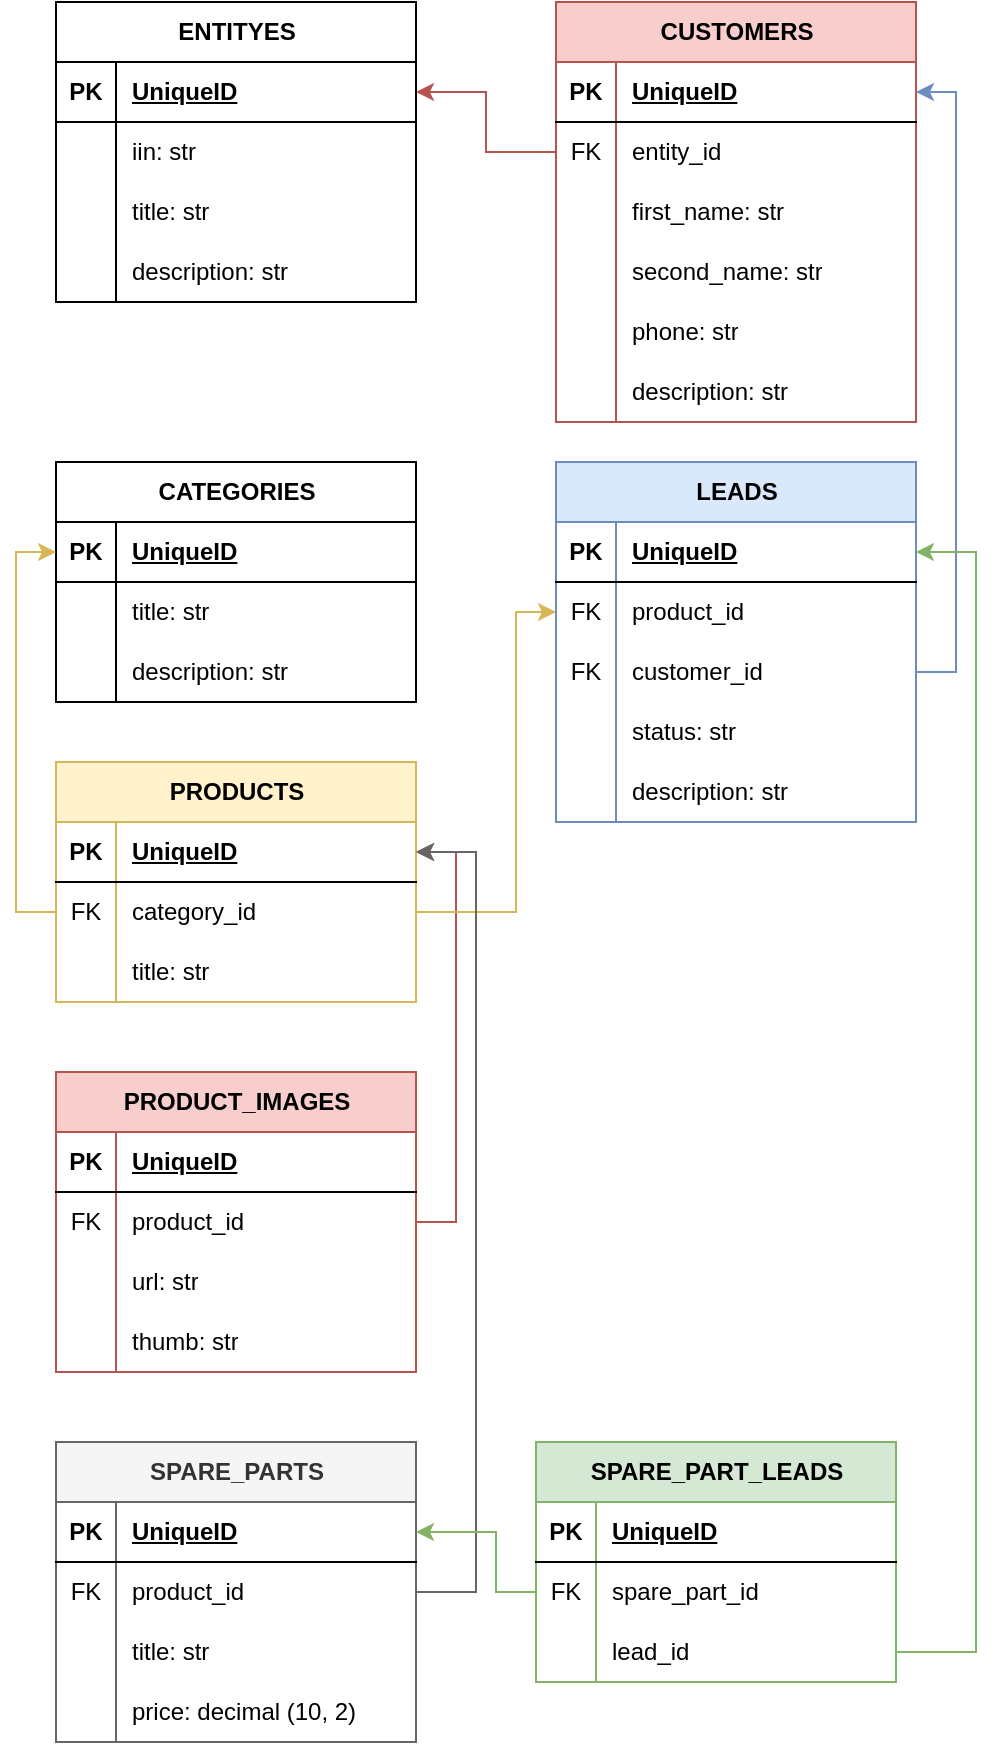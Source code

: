 <mxfile version="27.1.6">
  <diagram name="Страница — 1" id="NfWsmaWPZCY7pY_gbYF9">
    <mxGraphModel dx="1426" dy="743" grid="1" gridSize="10" guides="1" tooltips="1" connect="1" arrows="1" fold="1" page="1" pageScale="1" pageWidth="827" pageHeight="1169" math="0" shadow="0">
      <root>
        <mxCell id="0" />
        <mxCell id="1" parent="0" />
        <mxCell id="pP1j-Zjxhx0rgmwtVVBt-6" value="CUSTOMERS" style="shape=table;startSize=30;container=1;collapsible=1;childLayout=tableLayout;fixedRows=1;rowLines=0;fontStyle=1;align=center;resizeLast=1;html=1;fillColor=#f8cecc;strokeColor=#b85450;" vertex="1" parent="1">
          <mxGeometry x="290" y="50" width="180" height="210" as="geometry" />
        </mxCell>
        <mxCell id="pP1j-Zjxhx0rgmwtVVBt-7" value="" style="shape=tableRow;horizontal=0;startSize=0;swimlaneHead=0;swimlaneBody=0;fillColor=none;collapsible=0;dropTarget=0;points=[[0,0.5],[1,0.5]];portConstraint=eastwest;top=0;left=0;right=0;bottom=1;" vertex="1" parent="pP1j-Zjxhx0rgmwtVVBt-6">
          <mxGeometry y="30" width="180" height="30" as="geometry" />
        </mxCell>
        <mxCell id="pP1j-Zjxhx0rgmwtVVBt-8" value="PK" style="shape=partialRectangle;connectable=0;fillColor=none;top=0;left=0;bottom=0;right=0;fontStyle=1;overflow=hidden;whiteSpace=wrap;html=1;" vertex="1" parent="pP1j-Zjxhx0rgmwtVVBt-7">
          <mxGeometry width="30" height="30" as="geometry">
            <mxRectangle width="30" height="30" as="alternateBounds" />
          </mxGeometry>
        </mxCell>
        <mxCell id="pP1j-Zjxhx0rgmwtVVBt-9" value="UniqueID" style="shape=partialRectangle;connectable=0;fillColor=none;top=0;left=0;bottom=0;right=0;align=left;spacingLeft=6;fontStyle=5;overflow=hidden;whiteSpace=wrap;html=1;" vertex="1" parent="pP1j-Zjxhx0rgmwtVVBt-7">
          <mxGeometry x="30" width="150" height="30" as="geometry">
            <mxRectangle width="150" height="30" as="alternateBounds" />
          </mxGeometry>
        </mxCell>
        <mxCell id="pP1j-Zjxhx0rgmwtVVBt-10" value="" style="shape=tableRow;horizontal=0;startSize=0;swimlaneHead=0;swimlaneBody=0;fillColor=none;collapsible=0;dropTarget=0;points=[[0,0.5],[1,0.5]];portConstraint=eastwest;top=0;left=0;right=0;bottom=0;" vertex="1" parent="pP1j-Zjxhx0rgmwtVVBt-6">
          <mxGeometry y="60" width="180" height="30" as="geometry" />
        </mxCell>
        <mxCell id="pP1j-Zjxhx0rgmwtVVBt-11" value="FK" style="shape=partialRectangle;connectable=0;fillColor=none;top=0;left=0;bottom=0;right=0;editable=1;overflow=hidden;whiteSpace=wrap;html=1;" vertex="1" parent="pP1j-Zjxhx0rgmwtVVBt-10">
          <mxGeometry width="30" height="30" as="geometry">
            <mxRectangle width="30" height="30" as="alternateBounds" />
          </mxGeometry>
        </mxCell>
        <mxCell id="pP1j-Zjxhx0rgmwtVVBt-12" value="entity_id" style="shape=partialRectangle;connectable=0;fillColor=none;top=0;left=0;bottom=0;right=0;align=left;spacingLeft=6;overflow=hidden;whiteSpace=wrap;html=1;" vertex="1" parent="pP1j-Zjxhx0rgmwtVVBt-10">
          <mxGeometry x="30" width="150" height="30" as="geometry">
            <mxRectangle width="150" height="30" as="alternateBounds" />
          </mxGeometry>
        </mxCell>
        <mxCell id="pP1j-Zjxhx0rgmwtVVBt-19" value="" style="shape=tableRow;horizontal=0;startSize=0;swimlaneHead=0;swimlaneBody=0;fillColor=none;collapsible=0;dropTarget=0;points=[[0,0.5],[1,0.5]];portConstraint=eastwest;top=0;left=0;right=0;bottom=0;" vertex="1" parent="pP1j-Zjxhx0rgmwtVVBt-6">
          <mxGeometry y="90" width="180" height="30" as="geometry" />
        </mxCell>
        <mxCell id="pP1j-Zjxhx0rgmwtVVBt-20" value="" style="shape=partialRectangle;connectable=0;fillColor=none;top=0;left=0;bottom=0;right=0;editable=1;overflow=hidden;whiteSpace=wrap;html=1;" vertex="1" parent="pP1j-Zjxhx0rgmwtVVBt-19">
          <mxGeometry width="30" height="30" as="geometry">
            <mxRectangle width="30" height="30" as="alternateBounds" />
          </mxGeometry>
        </mxCell>
        <mxCell id="pP1j-Zjxhx0rgmwtVVBt-21" value="first_name: str" style="shape=partialRectangle;connectable=0;fillColor=none;top=0;left=0;bottom=0;right=0;align=left;spacingLeft=6;overflow=hidden;whiteSpace=wrap;html=1;" vertex="1" parent="pP1j-Zjxhx0rgmwtVVBt-19">
          <mxGeometry x="30" width="150" height="30" as="geometry">
            <mxRectangle width="150" height="30" as="alternateBounds" />
          </mxGeometry>
        </mxCell>
        <mxCell id="pP1j-Zjxhx0rgmwtVVBt-13" value="" style="shape=tableRow;horizontal=0;startSize=0;swimlaneHead=0;swimlaneBody=0;fillColor=none;collapsible=0;dropTarget=0;points=[[0,0.5],[1,0.5]];portConstraint=eastwest;top=0;left=0;right=0;bottom=0;" vertex="1" parent="pP1j-Zjxhx0rgmwtVVBt-6">
          <mxGeometry y="120" width="180" height="30" as="geometry" />
        </mxCell>
        <mxCell id="pP1j-Zjxhx0rgmwtVVBt-14" value="" style="shape=partialRectangle;connectable=0;fillColor=none;top=0;left=0;bottom=0;right=0;editable=1;overflow=hidden;whiteSpace=wrap;html=1;" vertex="1" parent="pP1j-Zjxhx0rgmwtVVBt-13">
          <mxGeometry width="30" height="30" as="geometry">
            <mxRectangle width="30" height="30" as="alternateBounds" />
          </mxGeometry>
        </mxCell>
        <mxCell id="pP1j-Zjxhx0rgmwtVVBt-15" value="second_name: str" style="shape=partialRectangle;connectable=0;fillColor=none;top=0;left=0;bottom=0;right=0;align=left;spacingLeft=6;overflow=hidden;whiteSpace=wrap;html=1;" vertex="1" parent="pP1j-Zjxhx0rgmwtVVBt-13">
          <mxGeometry x="30" width="150" height="30" as="geometry">
            <mxRectangle width="150" height="30" as="alternateBounds" />
          </mxGeometry>
        </mxCell>
        <mxCell id="pP1j-Zjxhx0rgmwtVVBt-16" value="" style="shape=tableRow;horizontal=0;startSize=0;swimlaneHead=0;swimlaneBody=0;fillColor=none;collapsible=0;dropTarget=0;points=[[0,0.5],[1,0.5]];portConstraint=eastwest;top=0;left=0;right=0;bottom=0;" vertex="1" parent="pP1j-Zjxhx0rgmwtVVBt-6">
          <mxGeometry y="150" width="180" height="30" as="geometry" />
        </mxCell>
        <mxCell id="pP1j-Zjxhx0rgmwtVVBt-17" value="" style="shape=partialRectangle;connectable=0;fillColor=none;top=0;left=0;bottom=0;right=0;editable=1;overflow=hidden;whiteSpace=wrap;html=1;" vertex="1" parent="pP1j-Zjxhx0rgmwtVVBt-16">
          <mxGeometry width="30" height="30" as="geometry">
            <mxRectangle width="30" height="30" as="alternateBounds" />
          </mxGeometry>
        </mxCell>
        <mxCell id="pP1j-Zjxhx0rgmwtVVBt-18" value="phone: str" style="shape=partialRectangle;connectable=0;fillColor=none;top=0;left=0;bottom=0;right=0;align=left;spacingLeft=6;overflow=hidden;whiteSpace=wrap;html=1;" vertex="1" parent="pP1j-Zjxhx0rgmwtVVBt-16">
          <mxGeometry x="30" width="150" height="30" as="geometry">
            <mxRectangle width="150" height="30" as="alternateBounds" />
          </mxGeometry>
        </mxCell>
        <mxCell id="pP1j-Zjxhx0rgmwtVVBt-135" value="" style="shape=tableRow;horizontal=0;startSize=0;swimlaneHead=0;swimlaneBody=0;fillColor=none;collapsible=0;dropTarget=0;points=[[0,0.5],[1,0.5]];portConstraint=eastwest;top=0;left=0;right=0;bottom=0;" vertex="1" parent="pP1j-Zjxhx0rgmwtVVBt-6">
          <mxGeometry y="180" width="180" height="30" as="geometry" />
        </mxCell>
        <mxCell id="pP1j-Zjxhx0rgmwtVVBt-136" value="" style="shape=partialRectangle;connectable=0;fillColor=none;top=0;left=0;bottom=0;right=0;editable=1;overflow=hidden;whiteSpace=wrap;html=1;" vertex="1" parent="pP1j-Zjxhx0rgmwtVVBt-135">
          <mxGeometry width="30" height="30" as="geometry">
            <mxRectangle width="30" height="30" as="alternateBounds" />
          </mxGeometry>
        </mxCell>
        <mxCell id="pP1j-Zjxhx0rgmwtVVBt-137" value="description: str" style="shape=partialRectangle;connectable=0;fillColor=none;top=0;left=0;bottom=0;right=0;align=left;spacingLeft=6;overflow=hidden;whiteSpace=wrap;html=1;" vertex="1" parent="pP1j-Zjxhx0rgmwtVVBt-135">
          <mxGeometry x="30" width="150" height="30" as="geometry">
            <mxRectangle width="150" height="30" as="alternateBounds" />
          </mxGeometry>
        </mxCell>
        <mxCell id="pP1j-Zjxhx0rgmwtVVBt-23" value="ENTITYES" style="shape=table;startSize=30;container=1;collapsible=1;childLayout=tableLayout;fixedRows=1;rowLines=0;fontStyle=1;align=center;resizeLast=1;html=1;" vertex="1" parent="1">
          <mxGeometry x="40" y="50" width="180" height="150" as="geometry" />
        </mxCell>
        <mxCell id="pP1j-Zjxhx0rgmwtVVBt-24" value="" style="shape=tableRow;horizontal=0;startSize=0;swimlaneHead=0;swimlaneBody=0;fillColor=none;collapsible=0;dropTarget=0;points=[[0,0.5],[1,0.5]];portConstraint=eastwest;top=0;left=0;right=0;bottom=1;" vertex="1" parent="pP1j-Zjxhx0rgmwtVVBt-23">
          <mxGeometry y="30" width="180" height="30" as="geometry" />
        </mxCell>
        <mxCell id="pP1j-Zjxhx0rgmwtVVBt-25" value="PK" style="shape=partialRectangle;connectable=0;fillColor=none;top=0;left=0;bottom=0;right=0;fontStyle=1;overflow=hidden;whiteSpace=wrap;html=1;" vertex="1" parent="pP1j-Zjxhx0rgmwtVVBt-24">
          <mxGeometry width="30" height="30" as="geometry">
            <mxRectangle width="30" height="30" as="alternateBounds" />
          </mxGeometry>
        </mxCell>
        <mxCell id="pP1j-Zjxhx0rgmwtVVBt-26" value="UniqueID" style="shape=partialRectangle;connectable=0;fillColor=none;top=0;left=0;bottom=0;right=0;align=left;spacingLeft=6;fontStyle=5;overflow=hidden;whiteSpace=wrap;html=1;" vertex="1" parent="pP1j-Zjxhx0rgmwtVVBt-24">
          <mxGeometry x="30" width="150" height="30" as="geometry">
            <mxRectangle width="150" height="30" as="alternateBounds" />
          </mxGeometry>
        </mxCell>
        <mxCell id="pP1j-Zjxhx0rgmwtVVBt-30" value="" style="shape=tableRow;horizontal=0;startSize=0;swimlaneHead=0;swimlaneBody=0;fillColor=none;collapsible=0;dropTarget=0;points=[[0,0.5],[1,0.5]];portConstraint=eastwest;top=0;left=0;right=0;bottom=0;" vertex="1" parent="pP1j-Zjxhx0rgmwtVVBt-23">
          <mxGeometry y="60" width="180" height="30" as="geometry" />
        </mxCell>
        <mxCell id="pP1j-Zjxhx0rgmwtVVBt-31" value="" style="shape=partialRectangle;connectable=0;fillColor=none;top=0;left=0;bottom=0;right=0;editable=1;overflow=hidden;whiteSpace=wrap;html=1;" vertex="1" parent="pP1j-Zjxhx0rgmwtVVBt-30">
          <mxGeometry width="30" height="30" as="geometry">
            <mxRectangle width="30" height="30" as="alternateBounds" />
          </mxGeometry>
        </mxCell>
        <mxCell id="pP1j-Zjxhx0rgmwtVVBt-32" value="iin: str" style="shape=partialRectangle;connectable=0;fillColor=none;top=0;left=0;bottom=0;right=0;align=left;spacingLeft=6;overflow=hidden;whiteSpace=wrap;html=1;" vertex="1" parent="pP1j-Zjxhx0rgmwtVVBt-30">
          <mxGeometry x="30" width="150" height="30" as="geometry">
            <mxRectangle width="150" height="30" as="alternateBounds" />
          </mxGeometry>
        </mxCell>
        <mxCell id="pP1j-Zjxhx0rgmwtVVBt-132" value="" style="shape=tableRow;horizontal=0;startSize=0;swimlaneHead=0;swimlaneBody=0;fillColor=none;collapsible=0;dropTarget=0;points=[[0,0.5],[1,0.5]];portConstraint=eastwest;top=0;left=0;right=0;bottom=0;" vertex="1" parent="pP1j-Zjxhx0rgmwtVVBt-23">
          <mxGeometry y="90" width="180" height="30" as="geometry" />
        </mxCell>
        <mxCell id="pP1j-Zjxhx0rgmwtVVBt-133" value="" style="shape=partialRectangle;connectable=0;fillColor=none;top=0;left=0;bottom=0;right=0;editable=1;overflow=hidden;whiteSpace=wrap;html=1;" vertex="1" parent="pP1j-Zjxhx0rgmwtVVBt-132">
          <mxGeometry width="30" height="30" as="geometry">
            <mxRectangle width="30" height="30" as="alternateBounds" />
          </mxGeometry>
        </mxCell>
        <mxCell id="pP1j-Zjxhx0rgmwtVVBt-134" value="title: str" style="shape=partialRectangle;connectable=0;fillColor=none;top=0;left=0;bottom=0;right=0;align=left;spacingLeft=6;overflow=hidden;whiteSpace=wrap;html=1;" vertex="1" parent="pP1j-Zjxhx0rgmwtVVBt-132">
          <mxGeometry x="30" width="150" height="30" as="geometry">
            <mxRectangle width="150" height="30" as="alternateBounds" />
          </mxGeometry>
        </mxCell>
        <mxCell id="pP1j-Zjxhx0rgmwtVVBt-33" value="" style="shape=tableRow;horizontal=0;startSize=0;swimlaneHead=0;swimlaneBody=0;fillColor=none;collapsible=0;dropTarget=0;points=[[0,0.5],[1,0.5]];portConstraint=eastwest;top=0;left=0;right=0;bottom=0;" vertex="1" parent="pP1j-Zjxhx0rgmwtVVBt-23">
          <mxGeometry y="120" width="180" height="30" as="geometry" />
        </mxCell>
        <mxCell id="pP1j-Zjxhx0rgmwtVVBt-34" value="" style="shape=partialRectangle;connectable=0;fillColor=none;top=0;left=0;bottom=0;right=0;editable=1;overflow=hidden;whiteSpace=wrap;html=1;" vertex="1" parent="pP1j-Zjxhx0rgmwtVVBt-33">
          <mxGeometry width="30" height="30" as="geometry">
            <mxRectangle width="30" height="30" as="alternateBounds" />
          </mxGeometry>
        </mxCell>
        <mxCell id="pP1j-Zjxhx0rgmwtVVBt-35" value="description: str" style="shape=partialRectangle;connectable=0;fillColor=none;top=0;left=0;bottom=0;right=0;align=left;spacingLeft=6;overflow=hidden;whiteSpace=wrap;html=1;" vertex="1" parent="pP1j-Zjxhx0rgmwtVVBt-33">
          <mxGeometry x="30" width="150" height="30" as="geometry">
            <mxRectangle width="150" height="30" as="alternateBounds" />
          </mxGeometry>
        </mxCell>
        <mxCell id="pP1j-Zjxhx0rgmwtVVBt-39" style="edgeStyle=orthogonalEdgeStyle;rounded=0;orthogonalLoop=1;jettySize=auto;html=1;exitX=0;exitY=0.5;exitDx=0;exitDy=0;entryX=1;entryY=0.5;entryDx=0;entryDy=0;fillColor=#f8cecc;strokeColor=#b85450;" edge="1" parent="1" source="pP1j-Zjxhx0rgmwtVVBt-10" target="pP1j-Zjxhx0rgmwtVVBt-24">
          <mxGeometry relative="1" as="geometry" />
        </mxCell>
        <mxCell id="pP1j-Zjxhx0rgmwtVVBt-40" value="LEADS" style="shape=table;startSize=30;container=1;collapsible=1;childLayout=tableLayout;fixedRows=1;rowLines=0;fontStyle=1;align=center;resizeLast=1;html=1;fillColor=#dae8fc;strokeColor=#6c8ebf;" vertex="1" parent="1">
          <mxGeometry x="290" y="280" width="180" height="180" as="geometry" />
        </mxCell>
        <mxCell id="pP1j-Zjxhx0rgmwtVVBt-41" value="" style="shape=tableRow;horizontal=0;startSize=0;swimlaneHead=0;swimlaneBody=0;fillColor=none;collapsible=0;dropTarget=0;points=[[0,0.5],[1,0.5]];portConstraint=eastwest;top=0;left=0;right=0;bottom=1;" vertex="1" parent="pP1j-Zjxhx0rgmwtVVBt-40">
          <mxGeometry y="30" width="180" height="30" as="geometry" />
        </mxCell>
        <mxCell id="pP1j-Zjxhx0rgmwtVVBt-42" value="PK" style="shape=partialRectangle;connectable=0;fillColor=none;top=0;left=0;bottom=0;right=0;fontStyle=1;overflow=hidden;whiteSpace=wrap;html=1;" vertex="1" parent="pP1j-Zjxhx0rgmwtVVBt-41">
          <mxGeometry width="30" height="30" as="geometry">
            <mxRectangle width="30" height="30" as="alternateBounds" />
          </mxGeometry>
        </mxCell>
        <mxCell id="pP1j-Zjxhx0rgmwtVVBt-43" value="UniqueID" style="shape=partialRectangle;connectable=0;fillColor=none;top=0;left=0;bottom=0;right=0;align=left;spacingLeft=6;fontStyle=5;overflow=hidden;whiteSpace=wrap;html=1;" vertex="1" parent="pP1j-Zjxhx0rgmwtVVBt-41">
          <mxGeometry x="30" width="150" height="30" as="geometry">
            <mxRectangle width="150" height="30" as="alternateBounds" />
          </mxGeometry>
        </mxCell>
        <mxCell id="pP1j-Zjxhx0rgmwtVVBt-50" value="" style="shape=tableRow;horizontal=0;startSize=0;swimlaneHead=0;swimlaneBody=0;fillColor=none;collapsible=0;dropTarget=0;points=[[0,0.5],[1,0.5]];portConstraint=eastwest;top=0;left=0;right=0;bottom=0;" vertex="1" parent="pP1j-Zjxhx0rgmwtVVBt-40">
          <mxGeometry y="60" width="180" height="30" as="geometry" />
        </mxCell>
        <mxCell id="pP1j-Zjxhx0rgmwtVVBt-51" value="FK" style="shape=partialRectangle;connectable=0;fillColor=none;top=0;left=0;bottom=0;right=0;editable=1;overflow=hidden;whiteSpace=wrap;html=1;" vertex="1" parent="pP1j-Zjxhx0rgmwtVVBt-50">
          <mxGeometry width="30" height="30" as="geometry">
            <mxRectangle width="30" height="30" as="alternateBounds" />
          </mxGeometry>
        </mxCell>
        <mxCell id="pP1j-Zjxhx0rgmwtVVBt-52" value="product_id" style="shape=partialRectangle;connectable=0;fillColor=none;top=0;left=0;bottom=0;right=0;align=left;spacingLeft=6;overflow=hidden;whiteSpace=wrap;html=1;" vertex="1" parent="pP1j-Zjxhx0rgmwtVVBt-50">
          <mxGeometry x="30" width="150" height="30" as="geometry">
            <mxRectangle width="150" height="30" as="alternateBounds" />
          </mxGeometry>
        </mxCell>
        <mxCell id="pP1j-Zjxhx0rgmwtVVBt-44" value="" style="shape=tableRow;horizontal=0;startSize=0;swimlaneHead=0;swimlaneBody=0;fillColor=none;collapsible=0;dropTarget=0;points=[[0,0.5],[1,0.5]];portConstraint=eastwest;top=0;left=0;right=0;bottom=0;" vertex="1" parent="pP1j-Zjxhx0rgmwtVVBt-40">
          <mxGeometry y="90" width="180" height="30" as="geometry" />
        </mxCell>
        <mxCell id="pP1j-Zjxhx0rgmwtVVBt-45" value="FK" style="shape=partialRectangle;connectable=0;fillColor=none;top=0;left=0;bottom=0;right=0;editable=1;overflow=hidden;whiteSpace=wrap;html=1;" vertex="1" parent="pP1j-Zjxhx0rgmwtVVBt-44">
          <mxGeometry width="30" height="30" as="geometry">
            <mxRectangle width="30" height="30" as="alternateBounds" />
          </mxGeometry>
        </mxCell>
        <mxCell id="pP1j-Zjxhx0rgmwtVVBt-46" value="customer_id" style="shape=partialRectangle;connectable=0;fillColor=none;top=0;left=0;bottom=0;right=0;align=left;spacingLeft=6;overflow=hidden;whiteSpace=wrap;html=1;" vertex="1" parent="pP1j-Zjxhx0rgmwtVVBt-44">
          <mxGeometry x="30" width="150" height="30" as="geometry">
            <mxRectangle width="150" height="30" as="alternateBounds" />
          </mxGeometry>
        </mxCell>
        <mxCell id="pP1j-Zjxhx0rgmwtVVBt-47" value="" style="shape=tableRow;horizontal=0;startSize=0;swimlaneHead=0;swimlaneBody=0;fillColor=none;collapsible=0;dropTarget=0;points=[[0,0.5],[1,0.5]];portConstraint=eastwest;top=0;left=0;right=0;bottom=0;" vertex="1" parent="pP1j-Zjxhx0rgmwtVVBt-40">
          <mxGeometry y="120" width="180" height="30" as="geometry" />
        </mxCell>
        <mxCell id="pP1j-Zjxhx0rgmwtVVBt-48" value="" style="shape=partialRectangle;connectable=0;fillColor=none;top=0;left=0;bottom=0;right=0;editable=1;overflow=hidden;whiteSpace=wrap;html=1;" vertex="1" parent="pP1j-Zjxhx0rgmwtVVBt-47">
          <mxGeometry width="30" height="30" as="geometry">
            <mxRectangle width="30" height="30" as="alternateBounds" />
          </mxGeometry>
        </mxCell>
        <mxCell id="pP1j-Zjxhx0rgmwtVVBt-49" value="status: str" style="shape=partialRectangle;connectable=0;fillColor=none;top=0;left=0;bottom=0;right=0;align=left;spacingLeft=6;overflow=hidden;whiteSpace=wrap;html=1;" vertex="1" parent="pP1j-Zjxhx0rgmwtVVBt-47">
          <mxGeometry x="30" width="150" height="30" as="geometry">
            <mxRectangle width="150" height="30" as="alternateBounds" />
          </mxGeometry>
        </mxCell>
        <mxCell id="pP1j-Zjxhx0rgmwtVVBt-129" value="" style="shape=tableRow;horizontal=0;startSize=0;swimlaneHead=0;swimlaneBody=0;fillColor=none;collapsible=0;dropTarget=0;points=[[0,0.5],[1,0.5]];portConstraint=eastwest;top=0;left=0;right=0;bottom=0;" vertex="1" parent="pP1j-Zjxhx0rgmwtVVBt-40">
          <mxGeometry y="150" width="180" height="30" as="geometry" />
        </mxCell>
        <mxCell id="pP1j-Zjxhx0rgmwtVVBt-130" value="" style="shape=partialRectangle;connectable=0;fillColor=none;top=0;left=0;bottom=0;right=0;editable=1;overflow=hidden;whiteSpace=wrap;html=1;" vertex="1" parent="pP1j-Zjxhx0rgmwtVVBt-129">
          <mxGeometry width="30" height="30" as="geometry">
            <mxRectangle width="30" height="30" as="alternateBounds" />
          </mxGeometry>
        </mxCell>
        <mxCell id="pP1j-Zjxhx0rgmwtVVBt-131" value="description: str" style="shape=partialRectangle;connectable=0;fillColor=none;top=0;left=0;bottom=0;right=0;align=left;spacingLeft=6;overflow=hidden;whiteSpace=wrap;html=1;" vertex="1" parent="pP1j-Zjxhx0rgmwtVVBt-129">
          <mxGeometry x="30" width="150" height="30" as="geometry">
            <mxRectangle width="150" height="30" as="alternateBounds" />
          </mxGeometry>
        </mxCell>
        <mxCell id="pP1j-Zjxhx0rgmwtVVBt-56" style="edgeStyle=orthogonalEdgeStyle;rounded=0;orthogonalLoop=1;jettySize=auto;html=1;exitX=1;exitY=0.5;exitDx=0;exitDy=0;entryX=1;entryY=0.5;entryDx=0;entryDy=0;fillColor=#dae8fc;strokeColor=#6c8ebf;" edge="1" parent="1" source="pP1j-Zjxhx0rgmwtVVBt-44" target="pP1j-Zjxhx0rgmwtVVBt-7">
          <mxGeometry relative="1" as="geometry" />
        </mxCell>
        <mxCell id="pP1j-Zjxhx0rgmwtVVBt-57" value="CATEGORIES" style="shape=table;startSize=30;container=1;collapsible=1;childLayout=tableLayout;fixedRows=1;rowLines=0;fontStyle=1;align=center;resizeLast=1;html=1;" vertex="1" parent="1">
          <mxGeometry x="40" y="280" width="180" height="120" as="geometry" />
        </mxCell>
        <mxCell id="pP1j-Zjxhx0rgmwtVVBt-58" value="" style="shape=tableRow;horizontal=0;startSize=0;swimlaneHead=0;swimlaneBody=0;fillColor=none;collapsible=0;dropTarget=0;points=[[0,0.5],[1,0.5]];portConstraint=eastwest;top=0;left=0;right=0;bottom=1;" vertex="1" parent="pP1j-Zjxhx0rgmwtVVBt-57">
          <mxGeometry y="30" width="180" height="30" as="geometry" />
        </mxCell>
        <mxCell id="pP1j-Zjxhx0rgmwtVVBt-59" value="PK" style="shape=partialRectangle;connectable=0;fillColor=none;top=0;left=0;bottom=0;right=0;fontStyle=1;overflow=hidden;whiteSpace=wrap;html=1;" vertex="1" parent="pP1j-Zjxhx0rgmwtVVBt-58">
          <mxGeometry width="30" height="30" as="geometry">
            <mxRectangle width="30" height="30" as="alternateBounds" />
          </mxGeometry>
        </mxCell>
        <mxCell id="pP1j-Zjxhx0rgmwtVVBt-60" value="UniqueID" style="shape=partialRectangle;connectable=0;fillColor=none;top=0;left=0;bottom=0;right=0;align=left;spacingLeft=6;fontStyle=5;overflow=hidden;whiteSpace=wrap;html=1;" vertex="1" parent="pP1j-Zjxhx0rgmwtVVBt-58">
          <mxGeometry x="30" width="150" height="30" as="geometry">
            <mxRectangle width="150" height="30" as="alternateBounds" />
          </mxGeometry>
        </mxCell>
        <mxCell id="pP1j-Zjxhx0rgmwtVVBt-64" value="" style="shape=tableRow;horizontal=0;startSize=0;swimlaneHead=0;swimlaneBody=0;fillColor=none;collapsible=0;dropTarget=0;points=[[0,0.5],[1,0.5]];portConstraint=eastwest;top=0;left=0;right=0;bottom=0;" vertex="1" parent="pP1j-Zjxhx0rgmwtVVBt-57">
          <mxGeometry y="60" width="180" height="30" as="geometry" />
        </mxCell>
        <mxCell id="pP1j-Zjxhx0rgmwtVVBt-65" value="" style="shape=partialRectangle;connectable=0;fillColor=none;top=0;left=0;bottom=0;right=0;editable=1;overflow=hidden;whiteSpace=wrap;html=1;" vertex="1" parent="pP1j-Zjxhx0rgmwtVVBt-64">
          <mxGeometry width="30" height="30" as="geometry">
            <mxRectangle width="30" height="30" as="alternateBounds" />
          </mxGeometry>
        </mxCell>
        <mxCell id="pP1j-Zjxhx0rgmwtVVBt-66" value="title: str" style="shape=partialRectangle;connectable=0;fillColor=none;top=0;left=0;bottom=0;right=0;align=left;spacingLeft=6;overflow=hidden;whiteSpace=wrap;html=1;" vertex="1" parent="pP1j-Zjxhx0rgmwtVVBt-64">
          <mxGeometry x="30" width="150" height="30" as="geometry">
            <mxRectangle width="150" height="30" as="alternateBounds" />
          </mxGeometry>
        </mxCell>
        <mxCell id="pP1j-Zjxhx0rgmwtVVBt-70" value="" style="shape=tableRow;horizontal=0;startSize=0;swimlaneHead=0;swimlaneBody=0;fillColor=none;collapsible=0;dropTarget=0;points=[[0,0.5],[1,0.5]];portConstraint=eastwest;top=0;left=0;right=0;bottom=0;" vertex="1" parent="pP1j-Zjxhx0rgmwtVVBt-57">
          <mxGeometry y="90" width="180" height="30" as="geometry" />
        </mxCell>
        <mxCell id="pP1j-Zjxhx0rgmwtVVBt-71" value="" style="shape=partialRectangle;connectable=0;fillColor=none;top=0;left=0;bottom=0;right=0;editable=1;overflow=hidden;whiteSpace=wrap;html=1;" vertex="1" parent="pP1j-Zjxhx0rgmwtVVBt-70">
          <mxGeometry width="30" height="30" as="geometry">
            <mxRectangle width="30" height="30" as="alternateBounds" />
          </mxGeometry>
        </mxCell>
        <mxCell id="pP1j-Zjxhx0rgmwtVVBt-72" value="description: str" style="shape=partialRectangle;connectable=0;fillColor=none;top=0;left=0;bottom=0;right=0;align=left;spacingLeft=6;overflow=hidden;whiteSpace=wrap;html=1;" vertex="1" parent="pP1j-Zjxhx0rgmwtVVBt-70">
          <mxGeometry x="30" width="150" height="30" as="geometry">
            <mxRectangle width="150" height="30" as="alternateBounds" />
          </mxGeometry>
        </mxCell>
        <mxCell id="pP1j-Zjxhx0rgmwtVVBt-73" value="PRODUCTS" style="shape=table;startSize=30;container=1;collapsible=1;childLayout=tableLayout;fixedRows=1;rowLines=0;fontStyle=1;align=center;resizeLast=1;html=1;fillColor=#fff2cc;strokeColor=#d6b656;" vertex="1" parent="1">
          <mxGeometry x="40" y="430" width="180" height="120" as="geometry" />
        </mxCell>
        <mxCell id="pP1j-Zjxhx0rgmwtVVBt-74" value="" style="shape=tableRow;horizontal=0;startSize=0;swimlaneHead=0;swimlaneBody=0;fillColor=none;collapsible=0;dropTarget=0;points=[[0,0.5],[1,0.5]];portConstraint=eastwest;top=0;left=0;right=0;bottom=1;" vertex="1" parent="pP1j-Zjxhx0rgmwtVVBt-73">
          <mxGeometry y="30" width="180" height="30" as="geometry" />
        </mxCell>
        <mxCell id="pP1j-Zjxhx0rgmwtVVBt-75" value="PK" style="shape=partialRectangle;connectable=0;fillColor=none;top=0;left=0;bottom=0;right=0;fontStyle=1;overflow=hidden;whiteSpace=wrap;html=1;" vertex="1" parent="pP1j-Zjxhx0rgmwtVVBt-74">
          <mxGeometry width="30" height="30" as="geometry">
            <mxRectangle width="30" height="30" as="alternateBounds" />
          </mxGeometry>
        </mxCell>
        <mxCell id="pP1j-Zjxhx0rgmwtVVBt-76" value="UniqueID" style="shape=partialRectangle;connectable=0;fillColor=none;top=0;left=0;bottom=0;right=0;align=left;spacingLeft=6;fontStyle=5;overflow=hidden;whiteSpace=wrap;html=1;" vertex="1" parent="pP1j-Zjxhx0rgmwtVVBt-74">
          <mxGeometry x="30" width="150" height="30" as="geometry">
            <mxRectangle width="150" height="30" as="alternateBounds" />
          </mxGeometry>
        </mxCell>
        <mxCell id="pP1j-Zjxhx0rgmwtVVBt-77" value="" style="shape=tableRow;horizontal=0;startSize=0;swimlaneHead=0;swimlaneBody=0;fillColor=none;collapsible=0;dropTarget=0;points=[[0,0.5],[1,0.5]];portConstraint=eastwest;top=0;left=0;right=0;bottom=0;" vertex="1" parent="pP1j-Zjxhx0rgmwtVVBt-73">
          <mxGeometry y="60" width="180" height="30" as="geometry" />
        </mxCell>
        <mxCell id="pP1j-Zjxhx0rgmwtVVBt-78" value="FK" style="shape=partialRectangle;connectable=0;fillColor=none;top=0;left=0;bottom=0;right=0;editable=1;overflow=hidden;whiteSpace=wrap;html=1;" vertex="1" parent="pP1j-Zjxhx0rgmwtVVBt-77">
          <mxGeometry width="30" height="30" as="geometry">
            <mxRectangle width="30" height="30" as="alternateBounds" />
          </mxGeometry>
        </mxCell>
        <mxCell id="pP1j-Zjxhx0rgmwtVVBt-79" value="category_id" style="shape=partialRectangle;connectable=0;fillColor=none;top=0;left=0;bottom=0;right=0;align=left;spacingLeft=6;overflow=hidden;whiteSpace=wrap;html=1;" vertex="1" parent="pP1j-Zjxhx0rgmwtVVBt-77">
          <mxGeometry x="30" width="150" height="30" as="geometry">
            <mxRectangle width="150" height="30" as="alternateBounds" />
          </mxGeometry>
        </mxCell>
        <mxCell id="pP1j-Zjxhx0rgmwtVVBt-80" value="" style="shape=tableRow;horizontal=0;startSize=0;swimlaneHead=0;swimlaneBody=0;fillColor=none;collapsible=0;dropTarget=0;points=[[0,0.5],[1,0.5]];portConstraint=eastwest;top=0;left=0;right=0;bottom=0;" vertex="1" parent="pP1j-Zjxhx0rgmwtVVBt-73">
          <mxGeometry y="90" width="180" height="30" as="geometry" />
        </mxCell>
        <mxCell id="pP1j-Zjxhx0rgmwtVVBt-81" value="" style="shape=partialRectangle;connectable=0;fillColor=none;top=0;left=0;bottom=0;right=0;editable=1;overflow=hidden;whiteSpace=wrap;html=1;" vertex="1" parent="pP1j-Zjxhx0rgmwtVVBt-80">
          <mxGeometry width="30" height="30" as="geometry">
            <mxRectangle width="30" height="30" as="alternateBounds" />
          </mxGeometry>
        </mxCell>
        <mxCell id="pP1j-Zjxhx0rgmwtVVBt-82" value="title: str" style="shape=partialRectangle;connectable=0;fillColor=none;top=0;left=0;bottom=0;right=0;align=left;spacingLeft=6;overflow=hidden;whiteSpace=wrap;html=1;" vertex="1" parent="pP1j-Zjxhx0rgmwtVVBt-80">
          <mxGeometry x="30" width="150" height="30" as="geometry">
            <mxRectangle width="150" height="30" as="alternateBounds" />
          </mxGeometry>
        </mxCell>
        <mxCell id="pP1j-Zjxhx0rgmwtVVBt-83" style="edgeStyle=orthogonalEdgeStyle;rounded=0;orthogonalLoop=1;jettySize=auto;html=1;exitX=0;exitY=0.5;exitDx=0;exitDy=0;entryX=0;entryY=0.5;entryDx=0;entryDy=0;fillColor=#fff2cc;strokeColor=#d6b656;" edge="1" parent="1" source="pP1j-Zjxhx0rgmwtVVBt-77" target="pP1j-Zjxhx0rgmwtVVBt-58">
          <mxGeometry relative="1" as="geometry" />
        </mxCell>
        <mxCell id="pP1j-Zjxhx0rgmwtVVBt-84" value="PRODUCT_IMAGES" style="shape=table;startSize=30;container=1;collapsible=1;childLayout=tableLayout;fixedRows=1;rowLines=0;fontStyle=1;align=center;resizeLast=1;html=1;fillColor=#f8cecc;strokeColor=#b85450;" vertex="1" parent="1">
          <mxGeometry x="40" y="585" width="180" height="150" as="geometry" />
        </mxCell>
        <mxCell id="pP1j-Zjxhx0rgmwtVVBt-85" value="" style="shape=tableRow;horizontal=0;startSize=0;swimlaneHead=0;swimlaneBody=0;fillColor=none;collapsible=0;dropTarget=0;points=[[0,0.5],[1,0.5]];portConstraint=eastwest;top=0;left=0;right=0;bottom=1;" vertex="1" parent="pP1j-Zjxhx0rgmwtVVBt-84">
          <mxGeometry y="30" width="180" height="30" as="geometry" />
        </mxCell>
        <mxCell id="pP1j-Zjxhx0rgmwtVVBt-86" value="PK" style="shape=partialRectangle;connectable=0;fillColor=none;top=0;left=0;bottom=0;right=0;fontStyle=1;overflow=hidden;whiteSpace=wrap;html=1;" vertex="1" parent="pP1j-Zjxhx0rgmwtVVBt-85">
          <mxGeometry width="30" height="30" as="geometry">
            <mxRectangle width="30" height="30" as="alternateBounds" />
          </mxGeometry>
        </mxCell>
        <mxCell id="pP1j-Zjxhx0rgmwtVVBt-87" value="UniqueID" style="shape=partialRectangle;connectable=0;fillColor=none;top=0;left=0;bottom=0;right=0;align=left;spacingLeft=6;fontStyle=5;overflow=hidden;whiteSpace=wrap;html=1;" vertex="1" parent="pP1j-Zjxhx0rgmwtVVBt-85">
          <mxGeometry x="30" width="150" height="30" as="geometry">
            <mxRectangle width="150" height="30" as="alternateBounds" />
          </mxGeometry>
        </mxCell>
        <mxCell id="pP1j-Zjxhx0rgmwtVVBt-88" value="" style="shape=tableRow;horizontal=0;startSize=0;swimlaneHead=0;swimlaneBody=0;fillColor=none;collapsible=0;dropTarget=0;points=[[0,0.5],[1,0.5]];portConstraint=eastwest;top=0;left=0;right=0;bottom=0;" vertex="1" parent="pP1j-Zjxhx0rgmwtVVBt-84">
          <mxGeometry y="60" width="180" height="30" as="geometry" />
        </mxCell>
        <mxCell id="pP1j-Zjxhx0rgmwtVVBt-89" value="FK" style="shape=partialRectangle;connectable=0;fillColor=none;top=0;left=0;bottom=0;right=0;editable=1;overflow=hidden;whiteSpace=wrap;html=1;" vertex="1" parent="pP1j-Zjxhx0rgmwtVVBt-88">
          <mxGeometry width="30" height="30" as="geometry">
            <mxRectangle width="30" height="30" as="alternateBounds" />
          </mxGeometry>
        </mxCell>
        <mxCell id="pP1j-Zjxhx0rgmwtVVBt-90" value="product_id" style="shape=partialRectangle;connectable=0;fillColor=none;top=0;left=0;bottom=0;right=0;align=left;spacingLeft=6;overflow=hidden;whiteSpace=wrap;html=1;" vertex="1" parent="pP1j-Zjxhx0rgmwtVVBt-88">
          <mxGeometry x="30" width="150" height="30" as="geometry">
            <mxRectangle width="150" height="30" as="alternateBounds" />
          </mxGeometry>
        </mxCell>
        <mxCell id="pP1j-Zjxhx0rgmwtVVBt-91" value="" style="shape=tableRow;horizontal=0;startSize=0;swimlaneHead=0;swimlaneBody=0;fillColor=none;collapsible=0;dropTarget=0;points=[[0,0.5],[1,0.5]];portConstraint=eastwest;top=0;left=0;right=0;bottom=0;" vertex="1" parent="pP1j-Zjxhx0rgmwtVVBt-84">
          <mxGeometry y="90" width="180" height="30" as="geometry" />
        </mxCell>
        <mxCell id="pP1j-Zjxhx0rgmwtVVBt-92" value="" style="shape=partialRectangle;connectable=0;fillColor=none;top=0;left=0;bottom=0;right=0;editable=1;overflow=hidden;whiteSpace=wrap;html=1;" vertex="1" parent="pP1j-Zjxhx0rgmwtVVBt-91">
          <mxGeometry width="30" height="30" as="geometry">
            <mxRectangle width="30" height="30" as="alternateBounds" />
          </mxGeometry>
        </mxCell>
        <mxCell id="pP1j-Zjxhx0rgmwtVVBt-93" value="url: str" style="shape=partialRectangle;connectable=0;fillColor=none;top=0;left=0;bottom=0;right=0;align=left;spacingLeft=6;overflow=hidden;whiteSpace=wrap;html=1;" vertex="1" parent="pP1j-Zjxhx0rgmwtVVBt-91">
          <mxGeometry x="30" width="150" height="30" as="geometry">
            <mxRectangle width="150" height="30" as="alternateBounds" />
          </mxGeometry>
        </mxCell>
        <mxCell id="pP1j-Zjxhx0rgmwtVVBt-95" value="" style="shape=tableRow;horizontal=0;startSize=0;swimlaneHead=0;swimlaneBody=0;fillColor=none;collapsible=0;dropTarget=0;points=[[0,0.5],[1,0.5]];portConstraint=eastwest;top=0;left=0;right=0;bottom=0;" vertex="1" parent="pP1j-Zjxhx0rgmwtVVBt-84">
          <mxGeometry y="120" width="180" height="30" as="geometry" />
        </mxCell>
        <mxCell id="pP1j-Zjxhx0rgmwtVVBt-96" value="" style="shape=partialRectangle;connectable=0;fillColor=none;top=0;left=0;bottom=0;right=0;editable=1;overflow=hidden;whiteSpace=wrap;html=1;" vertex="1" parent="pP1j-Zjxhx0rgmwtVVBt-95">
          <mxGeometry width="30" height="30" as="geometry">
            <mxRectangle width="30" height="30" as="alternateBounds" />
          </mxGeometry>
        </mxCell>
        <mxCell id="pP1j-Zjxhx0rgmwtVVBt-97" value="thumb: str" style="shape=partialRectangle;connectable=0;fillColor=none;top=0;left=0;bottom=0;right=0;align=left;spacingLeft=6;overflow=hidden;whiteSpace=wrap;html=1;" vertex="1" parent="pP1j-Zjxhx0rgmwtVVBt-95">
          <mxGeometry x="30" width="150" height="30" as="geometry">
            <mxRectangle width="150" height="30" as="alternateBounds" />
          </mxGeometry>
        </mxCell>
        <mxCell id="pP1j-Zjxhx0rgmwtVVBt-98" style="edgeStyle=orthogonalEdgeStyle;rounded=0;orthogonalLoop=1;jettySize=auto;html=1;exitX=1;exitY=0.5;exitDx=0;exitDy=0;entryX=1;entryY=0.5;entryDx=0;entryDy=0;fillColor=#f8cecc;strokeColor=#b85450;" edge="1" parent="1" source="pP1j-Zjxhx0rgmwtVVBt-88" target="pP1j-Zjxhx0rgmwtVVBt-74">
          <mxGeometry relative="1" as="geometry" />
        </mxCell>
        <mxCell id="pP1j-Zjxhx0rgmwtVVBt-99" style="edgeStyle=orthogonalEdgeStyle;rounded=0;orthogonalLoop=1;jettySize=auto;html=1;exitX=1;exitY=0.5;exitDx=0;exitDy=0;entryX=0;entryY=0.5;entryDx=0;entryDy=0;fillColor=#fff2cc;strokeColor=#d6b656;" edge="1" parent="1" source="pP1j-Zjxhx0rgmwtVVBt-77" target="pP1j-Zjxhx0rgmwtVVBt-50">
          <mxGeometry relative="1" as="geometry">
            <Array as="points">
              <mxPoint x="270" y="505" />
              <mxPoint x="270" y="355" />
            </Array>
          </mxGeometry>
        </mxCell>
        <mxCell id="pP1j-Zjxhx0rgmwtVVBt-100" value="SPARE_PARTS" style="shape=table;startSize=30;container=1;collapsible=1;childLayout=tableLayout;fixedRows=1;rowLines=0;fontStyle=1;align=center;resizeLast=1;html=1;fillColor=#f5f5f5;fontColor=#333333;strokeColor=#666666;" vertex="1" parent="1">
          <mxGeometry x="40" y="770" width="180" height="150" as="geometry" />
        </mxCell>
        <mxCell id="pP1j-Zjxhx0rgmwtVVBt-101" value="" style="shape=tableRow;horizontal=0;startSize=0;swimlaneHead=0;swimlaneBody=0;fillColor=none;collapsible=0;dropTarget=0;points=[[0,0.5],[1,0.5]];portConstraint=eastwest;top=0;left=0;right=0;bottom=1;" vertex="1" parent="pP1j-Zjxhx0rgmwtVVBt-100">
          <mxGeometry y="30" width="180" height="30" as="geometry" />
        </mxCell>
        <mxCell id="pP1j-Zjxhx0rgmwtVVBt-102" value="PK" style="shape=partialRectangle;connectable=0;fillColor=none;top=0;left=0;bottom=0;right=0;fontStyle=1;overflow=hidden;whiteSpace=wrap;html=1;" vertex="1" parent="pP1j-Zjxhx0rgmwtVVBt-101">
          <mxGeometry width="30" height="30" as="geometry">
            <mxRectangle width="30" height="30" as="alternateBounds" />
          </mxGeometry>
        </mxCell>
        <mxCell id="pP1j-Zjxhx0rgmwtVVBt-103" value="UniqueID" style="shape=partialRectangle;connectable=0;fillColor=none;top=0;left=0;bottom=0;right=0;align=left;spacingLeft=6;fontStyle=5;overflow=hidden;whiteSpace=wrap;html=1;" vertex="1" parent="pP1j-Zjxhx0rgmwtVVBt-101">
          <mxGeometry x="30" width="150" height="30" as="geometry">
            <mxRectangle width="150" height="30" as="alternateBounds" />
          </mxGeometry>
        </mxCell>
        <mxCell id="pP1j-Zjxhx0rgmwtVVBt-104" value="" style="shape=tableRow;horizontal=0;startSize=0;swimlaneHead=0;swimlaneBody=0;fillColor=none;collapsible=0;dropTarget=0;points=[[0,0.5],[1,0.5]];portConstraint=eastwest;top=0;left=0;right=0;bottom=0;" vertex="1" parent="pP1j-Zjxhx0rgmwtVVBt-100">
          <mxGeometry y="60" width="180" height="30" as="geometry" />
        </mxCell>
        <mxCell id="pP1j-Zjxhx0rgmwtVVBt-105" value="FK" style="shape=partialRectangle;connectable=0;fillColor=none;top=0;left=0;bottom=0;right=0;editable=1;overflow=hidden;whiteSpace=wrap;html=1;" vertex="1" parent="pP1j-Zjxhx0rgmwtVVBt-104">
          <mxGeometry width="30" height="30" as="geometry">
            <mxRectangle width="30" height="30" as="alternateBounds" />
          </mxGeometry>
        </mxCell>
        <mxCell id="pP1j-Zjxhx0rgmwtVVBt-106" value="product_id" style="shape=partialRectangle;connectable=0;fillColor=none;top=0;left=0;bottom=0;right=0;align=left;spacingLeft=6;overflow=hidden;whiteSpace=wrap;html=1;" vertex="1" parent="pP1j-Zjxhx0rgmwtVVBt-104">
          <mxGeometry x="30" width="150" height="30" as="geometry">
            <mxRectangle width="150" height="30" as="alternateBounds" />
          </mxGeometry>
        </mxCell>
        <mxCell id="pP1j-Zjxhx0rgmwtVVBt-107" value="" style="shape=tableRow;horizontal=0;startSize=0;swimlaneHead=0;swimlaneBody=0;fillColor=none;collapsible=0;dropTarget=0;points=[[0,0.5],[1,0.5]];portConstraint=eastwest;top=0;left=0;right=0;bottom=0;" vertex="1" parent="pP1j-Zjxhx0rgmwtVVBt-100">
          <mxGeometry y="90" width="180" height="30" as="geometry" />
        </mxCell>
        <mxCell id="pP1j-Zjxhx0rgmwtVVBt-108" value="" style="shape=partialRectangle;connectable=0;fillColor=none;top=0;left=0;bottom=0;right=0;editable=1;overflow=hidden;whiteSpace=wrap;html=1;" vertex="1" parent="pP1j-Zjxhx0rgmwtVVBt-107">
          <mxGeometry width="30" height="30" as="geometry">
            <mxRectangle width="30" height="30" as="alternateBounds" />
          </mxGeometry>
        </mxCell>
        <mxCell id="pP1j-Zjxhx0rgmwtVVBt-109" value="title: str" style="shape=partialRectangle;connectable=0;fillColor=none;top=0;left=0;bottom=0;right=0;align=left;spacingLeft=6;overflow=hidden;whiteSpace=wrap;html=1;" vertex="1" parent="pP1j-Zjxhx0rgmwtVVBt-107">
          <mxGeometry x="30" width="150" height="30" as="geometry">
            <mxRectangle width="150" height="30" as="alternateBounds" />
          </mxGeometry>
        </mxCell>
        <mxCell id="pP1j-Zjxhx0rgmwtVVBt-110" value="" style="shape=tableRow;horizontal=0;startSize=0;swimlaneHead=0;swimlaneBody=0;fillColor=none;collapsible=0;dropTarget=0;points=[[0,0.5],[1,0.5]];portConstraint=eastwest;top=0;left=0;right=0;bottom=0;" vertex="1" parent="pP1j-Zjxhx0rgmwtVVBt-100">
          <mxGeometry y="120" width="180" height="30" as="geometry" />
        </mxCell>
        <mxCell id="pP1j-Zjxhx0rgmwtVVBt-111" value="" style="shape=partialRectangle;connectable=0;fillColor=none;top=0;left=0;bottom=0;right=0;editable=1;overflow=hidden;whiteSpace=wrap;html=1;" vertex="1" parent="pP1j-Zjxhx0rgmwtVVBt-110">
          <mxGeometry width="30" height="30" as="geometry">
            <mxRectangle width="30" height="30" as="alternateBounds" />
          </mxGeometry>
        </mxCell>
        <mxCell id="pP1j-Zjxhx0rgmwtVVBt-112" value="price: decimal (10, 2)" style="shape=partialRectangle;connectable=0;fillColor=none;top=0;left=0;bottom=0;right=0;align=left;spacingLeft=6;overflow=hidden;whiteSpace=wrap;html=1;" vertex="1" parent="pP1j-Zjxhx0rgmwtVVBt-110">
          <mxGeometry x="30" width="150" height="30" as="geometry">
            <mxRectangle width="150" height="30" as="alternateBounds" />
          </mxGeometry>
        </mxCell>
        <mxCell id="pP1j-Zjxhx0rgmwtVVBt-113" style="edgeStyle=orthogonalEdgeStyle;rounded=0;orthogonalLoop=1;jettySize=auto;html=1;exitX=1;exitY=0.5;exitDx=0;exitDy=0;entryX=1;entryY=0.5;entryDx=0;entryDy=0;fillColor=#f5f5f5;strokeColor=#666666;" edge="1" parent="1" source="pP1j-Zjxhx0rgmwtVVBt-104" target="pP1j-Zjxhx0rgmwtVVBt-74">
          <mxGeometry relative="1" as="geometry">
            <Array as="points">
              <mxPoint x="250" y="845" />
              <mxPoint x="250" y="475" />
            </Array>
          </mxGeometry>
        </mxCell>
        <mxCell id="pP1j-Zjxhx0rgmwtVVBt-114" value="SPARE_PART_LEADS" style="shape=table;startSize=30;container=1;collapsible=1;childLayout=tableLayout;fixedRows=1;rowLines=0;fontStyle=1;align=center;resizeLast=1;html=1;fillColor=#d5e8d4;strokeColor=#82b366;" vertex="1" parent="1">
          <mxGeometry x="280" y="770" width="180" height="120" as="geometry" />
        </mxCell>
        <mxCell id="pP1j-Zjxhx0rgmwtVVBt-115" value="" style="shape=tableRow;horizontal=0;startSize=0;swimlaneHead=0;swimlaneBody=0;fillColor=none;collapsible=0;dropTarget=0;points=[[0,0.5],[1,0.5]];portConstraint=eastwest;top=0;left=0;right=0;bottom=1;" vertex="1" parent="pP1j-Zjxhx0rgmwtVVBt-114">
          <mxGeometry y="30" width="180" height="30" as="geometry" />
        </mxCell>
        <mxCell id="pP1j-Zjxhx0rgmwtVVBt-116" value="PK" style="shape=partialRectangle;connectable=0;fillColor=none;top=0;left=0;bottom=0;right=0;fontStyle=1;overflow=hidden;whiteSpace=wrap;html=1;" vertex="1" parent="pP1j-Zjxhx0rgmwtVVBt-115">
          <mxGeometry width="30" height="30" as="geometry">
            <mxRectangle width="30" height="30" as="alternateBounds" />
          </mxGeometry>
        </mxCell>
        <mxCell id="pP1j-Zjxhx0rgmwtVVBt-117" value="UniqueID" style="shape=partialRectangle;connectable=0;fillColor=none;top=0;left=0;bottom=0;right=0;align=left;spacingLeft=6;fontStyle=5;overflow=hidden;whiteSpace=wrap;html=1;" vertex="1" parent="pP1j-Zjxhx0rgmwtVVBt-115">
          <mxGeometry x="30" width="150" height="30" as="geometry">
            <mxRectangle width="150" height="30" as="alternateBounds" />
          </mxGeometry>
        </mxCell>
        <mxCell id="pP1j-Zjxhx0rgmwtVVBt-118" value="" style="shape=tableRow;horizontal=0;startSize=0;swimlaneHead=0;swimlaneBody=0;fillColor=none;collapsible=0;dropTarget=0;points=[[0,0.5],[1,0.5]];portConstraint=eastwest;top=0;left=0;right=0;bottom=0;" vertex="1" parent="pP1j-Zjxhx0rgmwtVVBt-114">
          <mxGeometry y="60" width="180" height="30" as="geometry" />
        </mxCell>
        <mxCell id="pP1j-Zjxhx0rgmwtVVBt-119" value="FK" style="shape=partialRectangle;connectable=0;fillColor=none;top=0;left=0;bottom=0;right=0;editable=1;overflow=hidden;whiteSpace=wrap;html=1;" vertex="1" parent="pP1j-Zjxhx0rgmwtVVBt-118">
          <mxGeometry width="30" height="30" as="geometry">
            <mxRectangle width="30" height="30" as="alternateBounds" />
          </mxGeometry>
        </mxCell>
        <mxCell id="pP1j-Zjxhx0rgmwtVVBt-120" value="spare_part_id" style="shape=partialRectangle;connectable=0;fillColor=none;top=0;left=0;bottom=0;right=0;align=left;spacingLeft=6;overflow=hidden;whiteSpace=wrap;html=1;" vertex="1" parent="pP1j-Zjxhx0rgmwtVVBt-118">
          <mxGeometry x="30" width="150" height="30" as="geometry">
            <mxRectangle width="150" height="30" as="alternateBounds" />
          </mxGeometry>
        </mxCell>
        <mxCell id="pP1j-Zjxhx0rgmwtVVBt-121" value="" style="shape=tableRow;horizontal=0;startSize=0;swimlaneHead=0;swimlaneBody=0;fillColor=none;collapsible=0;dropTarget=0;points=[[0,0.5],[1,0.5]];portConstraint=eastwest;top=0;left=0;right=0;bottom=0;" vertex="1" parent="pP1j-Zjxhx0rgmwtVVBt-114">
          <mxGeometry y="90" width="180" height="30" as="geometry" />
        </mxCell>
        <mxCell id="pP1j-Zjxhx0rgmwtVVBt-122" value="" style="shape=partialRectangle;connectable=0;fillColor=none;top=0;left=0;bottom=0;right=0;editable=1;overflow=hidden;whiteSpace=wrap;html=1;" vertex="1" parent="pP1j-Zjxhx0rgmwtVVBt-121">
          <mxGeometry width="30" height="30" as="geometry">
            <mxRectangle width="30" height="30" as="alternateBounds" />
          </mxGeometry>
        </mxCell>
        <mxCell id="pP1j-Zjxhx0rgmwtVVBt-123" value="lead_id" style="shape=partialRectangle;connectable=0;fillColor=none;top=0;left=0;bottom=0;right=0;align=left;spacingLeft=6;overflow=hidden;whiteSpace=wrap;html=1;" vertex="1" parent="pP1j-Zjxhx0rgmwtVVBt-121">
          <mxGeometry x="30" width="150" height="30" as="geometry">
            <mxRectangle width="150" height="30" as="alternateBounds" />
          </mxGeometry>
        </mxCell>
        <mxCell id="pP1j-Zjxhx0rgmwtVVBt-127" style="edgeStyle=orthogonalEdgeStyle;rounded=0;orthogonalLoop=1;jettySize=auto;html=1;entryX=1;entryY=0.5;entryDx=0;entryDy=0;fillColor=#d5e8d4;strokeColor=#82b366;" edge="1" parent="1" source="pP1j-Zjxhx0rgmwtVVBt-121" target="pP1j-Zjxhx0rgmwtVVBt-41">
          <mxGeometry relative="1" as="geometry">
            <Array as="points">
              <mxPoint x="500" y="875" />
              <mxPoint x="500" y="325" />
            </Array>
          </mxGeometry>
        </mxCell>
        <mxCell id="pP1j-Zjxhx0rgmwtVVBt-128" style="edgeStyle=orthogonalEdgeStyle;rounded=0;orthogonalLoop=1;jettySize=auto;html=1;exitX=0;exitY=0.5;exitDx=0;exitDy=0;entryX=1;entryY=0.5;entryDx=0;entryDy=0;fillColor=#d5e8d4;strokeColor=#82b366;" edge="1" parent="1" source="pP1j-Zjxhx0rgmwtVVBt-118" target="pP1j-Zjxhx0rgmwtVVBt-101">
          <mxGeometry relative="1" as="geometry">
            <Array as="points">
              <mxPoint x="260" y="845" />
              <mxPoint x="260" y="815" />
            </Array>
          </mxGeometry>
        </mxCell>
      </root>
    </mxGraphModel>
  </diagram>
</mxfile>
